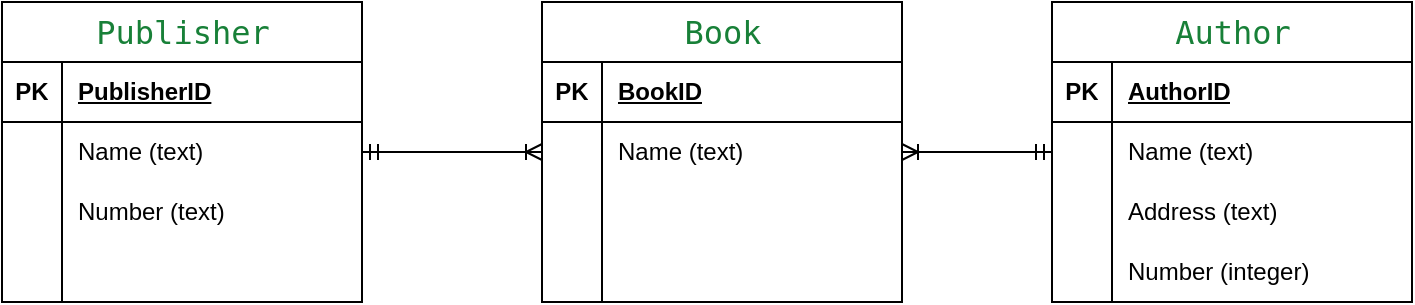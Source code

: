 <mxfile version="27.1.4">
  <diagram id="R2lEEEUBdFMjLlhIrx00" name="Page-1">
    <mxGraphModel dx="1224" dy="476" grid="1" gridSize="10" guides="1" tooltips="1" connect="1" arrows="1" fold="1" page="1" pageScale="1" pageWidth="850" pageHeight="1100" math="0" shadow="0" extFonts="Permanent Marker^https://fonts.googleapis.com/css?family=Permanent+Marker">
      <root>
        <mxCell id="0" />
        <mxCell id="1" parent="0" />
        <mxCell id="M1kNpe_kF7MxjRggCn7a-63" value="&lt;span style=&quot;color: rgb(24, 128, 56); font-family: &amp;quot;Roboto Mono&amp;quot;, monospace; font-size: 16px; font-weight: 400; text-align: left; white-space: pre-wrap; background-color: rgb(255, 255, 255);&quot;&gt;Book&lt;/span&gt;" style="shape=table;startSize=30;container=1;collapsible=1;childLayout=tableLayout;fixedRows=1;rowLines=0;fontStyle=1;align=center;resizeLast=1;html=1;" parent="1" vertex="1">
          <mxGeometry x="170" y="240" width="180" height="150" as="geometry" />
        </mxCell>
        <mxCell id="M1kNpe_kF7MxjRggCn7a-64" value="" style="shape=tableRow;horizontal=0;startSize=0;swimlaneHead=0;swimlaneBody=0;fillColor=none;collapsible=0;dropTarget=0;points=[[0,0.5],[1,0.5]];portConstraint=eastwest;top=0;left=0;right=0;bottom=1;" parent="M1kNpe_kF7MxjRggCn7a-63" vertex="1">
          <mxGeometry y="30" width="180" height="30" as="geometry" />
        </mxCell>
        <mxCell id="M1kNpe_kF7MxjRggCn7a-65" value="PK" style="shape=partialRectangle;connectable=0;fillColor=none;top=0;left=0;bottom=0;right=0;fontStyle=1;overflow=hidden;whiteSpace=wrap;html=1;" parent="M1kNpe_kF7MxjRggCn7a-64" vertex="1">
          <mxGeometry width="30" height="30" as="geometry">
            <mxRectangle width="30" height="30" as="alternateBounds" />
          </mxGeometry>
        </mxCell>
        <mxCell id="M1kNpe_kF7MxjRggCn7a-66" value="BookID" style="shape=partialRectangle;connectable=0;fillColor=none;top=0;left=0;bottom=0;right=0;align=left;spacingLeft=6;fontStyle=5;overflow=hidden;whiteSpace=wrap;html=1;" parent="M1kNpe_kF7MxjRggCn7a-64" vertex="1">
          <mxGeometry x="30" width="150" height="30" as="geometry">
            <mxRectangle width="150" height="30" as="alternateBounds" />
          </mxGeometry>
        </mxCell>
        <mxCell id="M1kNpe_kF7MxjRggCn7a-67" value="" style="shape=tableRow;horizontal=0;startSize=0;swimlaneHead=0;swimlaneBody=0;fillColor=none;collapsible=0;dropTarget=0;points=[[0,0.5],[1,0.5]];portConstraint=eastwest;top=0;left=0;right=0;bottom=0;" parent="M1kNpe_kF7MxjRggCn7a-63" vertex="1">
          <mxGeometry y="60" width="180" height="30" as="geometry" />
        </mxCell>
        <mxCell id="M1kNpe_kF7MxjRggCn7a-68" value="" style="shape=partialRectangle;connectable=0;fillColor=none;top=0;left=0;bottom=0;right=0;editable=1;overflow=hidden;whiteSpace=wrap;html=1;" parent="M1kNpe_kF7MxjRggCn7a-67" vertex="1">
          <mxGeometry width="30" height="30" as="geometry">
            <mxRectangle width="30" height="30" as="alternateBounds" />
          </mxGeometry>
        </mxCell>
        <mxCell id="M1kNpe_kF7MxjRggCn7a-69" value="Name (text)" style="shape=partialRectangle;connectable=0;fillColor=none;top=0;left=0;bottom=0;right=0;align=left;spacingLeft=6;overflow=hidden;whiteSpace=wrap;html=1;" parent="M1kNpe_kF7MxjRggCn7a-67" vertex="1">
          <mxGeometry x="30" width="150" height="30" as="geometry">
            <mxRectangle width="150" height="30" as="alternateBounds" />
          </mxGeometry>
        </mxCell>
        <mxCell id="M1kNpe_kF7MxjRggCn7a-70" value="" style="shape=tableRow;horizontal=0;startSize=0;swimlaneHead=0;swimlaneBody=0;fillColor=none;collapsible=0;dropTarget=0;points=[[0,0.5],[1,0.5]];portConstraint=eastwest;top=0;left=0;right=0;bottom=0;" parent="M1kNpe_kF7MxjRggCn7a-63" vertex="1">
          <mxGeometry y="90" width="180" height="30" as="geometry" />
        </mxCell>
        <mxCell id="M1kNpe_kF7MxjRggCn7a-71" value="" style="shape=partialRectangle;connectable=0;fillColor=none;top=0;left=0;bottom=0;right=0;editable=1;overflow=hidden;whiteSpace=wrap;html=1;" parent="M1kNpe_kF7MxjRggCn7a-70" vertex="1">
          <mxGeometry width="30" height="30" as="geometry">
            <mxRectangle width="30" height="30" as="alternateBounds" />
          </mxGeometry>
        </mxCell>
        <mxCell id="M1kNpe_kF7MxjRggCn7a-72" value="" style="shape=partialRectangle;connectable=0;fillColor=none;top=0;left=0;bottom=0;right=0;align=left;spacingLeft=6;overflow=hidden;whiteSpace=wrap;html=1;" parent="M1kNpe_kF7MxjRggCn7a-70" vertex="1">
          <mxGeometry x="30" width="150" height="30" as="geometry">
            <mxRectangle width="150" height="30" as="alternateBounds" />
          </mxGeometry>
        </mxCell>
        <mxCell id="M1kNpe_kF7MxjRggCn7a-73" value="" style="shape=tableRow;horizontal=0;startSize=0;swimlaneHead=0;swimlaneBody=0;fillColor=none;collapsible=0;dropTarget=0;points=[[0,0.5],[1,0.5]];portConstraint=eastwest;top=0;left=0;right=0;bottom=0;" parent="M1kNpe_kF7MxjRggCn7a-63" vertex="1">
          <mxGeometry y="120" width="180" height="30" as="geometry" />
        </mxCell>
        <mxCell id="M1kNpe_kF7MxjRggCn7a-74" value="" style="shape=partialRectangle;connectable=0;fillColor=none;top=0;left=0;bottom=0;right=0;editable=1;overflow=hidden;whiteSpace=wrap;html=1;" parent="M1kNpe_kF7MxjRggCn7a-73" vertex="1">
          <mxGeometry width="30" height="30" as="geometry">
            <mxRectangle width="30" height="30" as="alternateBounds" />
          </mxGeometry>
        </mxCell>
        <mxCell id="M1kNpe_kF7MxjRggCn7a-75" value="" style="shape=partialRectangle;connectable=0;fillColor=none;top=0;left=0;bottom=0;right=0;align=left;spacingLeft=6;overflow=hidden;whiteSpace=wrap;html=1;" parent="M1kNpe_kF7MxjRggCn7a-73" vertex="1">
          <mxGeometry x="30" width="150" height="30" as="geometry">
            <mxRectangle width="150" height="30" as="alternateBounds" />
          </mxGeometry>
        </mxCell>
        <mxCell id="M1kNpe_kF7MxjRggCn7a-76" value="&lt;span style=&quot;color: rgb(24, 128, 56); font-family: &amp;quot;Roboto Mono&amp;quot;, monospace; font-size: 16px; font-weight: 400; text-align: left; white-space: pre-wrap; background-color: rgb(255, 255, 255);&quot;&gt;Author&lt;/span&gt;" style="shape=table;startSize=30;container=1;collapsible=1;childLayout=tableLayout;fixedRows=1;rowLines=0;fontStyle=1;align=center;resizeLast=1;html=1;" parent="1" vertex="1">
          <mxGeometry x="425" y="240" width="180" height="150" as="geometry" />
        </mxCell>
        <mxCell id="M1kNpe_kF7MxjRggCn7a-77" value="" style="shape=tableRow;horizontal=0;startSize=0;swimlaneHead=0;swimlaneBody=0;fillColor=none;collapsible=0;dropTarget=0;points=[[0,0.5],[1,0.5]];portConstraint=eastwest;top=0;left=0;right=0;bottom=1;" parent="M1kNpe_kF7MxjRggCn7a-76" vertex="1">
          <mxGeometry y="30" width="180" height="30" as="geometry" />
        </mxCell>
        <mxCell id="M1kNpe_kF7MxjRggCn7a-78" value="PK" style="shape=partialRectangle;connectable=0;fillColor=none;top=0;left=0;bottom=0;right=0;fontStyle=1;overflow=hidden;whiteSpace=wrap;html=1;" parent="M1kNpe_kF7MxjRggCn7a-77" vertex="1">
          <mxGeometry width="30" height="30" as="geometry">
            <mxRectangle width="30" height="30" as="alternateBounds" />
          </mxGeometry>
        </mxCell>
        <mxCell id="M1kNpe_kF7MxjRggCn7a-79" value="AuthorID" style="shape=partialRectangle;connectable=0;fillColor=none;top=0;left=0;bottom=0;right=0;align=left;spacingLeft=6;fontStyle=5;overflow=hidden;whiteSpace=wrap;html=1;" parent="M1kNpe_kF7MxjRggCn7a-77" vertex="1">
          <mxGeometry x="30" width="150" height="30" as="geometry">
            <mxRectangle width="150" height="30" as="alternateBounds" />
          </mxGeometry>
        </mxCell>
        <mxCell id="M1kNpe_kF7MxjRggCn7a-80" value="" style="shape=tableRow;horizontal=0;startSize=0;swimlaneHead=0;swimlaneBody=0;fillColor=none;collapsible=0;dropTarget=0;points=[[0,0.5],[1,0.5]];portConstraint=eastwest;top=0;left=0;right=0;bottom=0;" parent="M1kNpe_kF7MxjRggCn7a-76" vertex="1">
          <mxGeometry y="60" width="180" height="30" as="geometry" />
        </mxCell>
        <mxCell id="M1kNpe_kF7MxjRggCn7a-81" value="" style="shape=partialRectangle;connectable=0;fillColor=none;top=0;left=0;bottom=0;right=0;editable=1;overflow=hidden;whiteSpace=wrap;html=1;" parent="M1kNpe_kF7MxjRggCn7a-80" vertex="1">
          <mxGeometry width="30" height="30" as="geometry">
            <mxRectangle width="30" height="30" as="alternateBounds" />
          </mxGeometry>
        </mxCell>
        <mxCell id="M1kNpe_kF7MxjRggCn7a-82" value="Name (text)" style="shape=partialRectangle;connectable=0;fillColor=none;top=0;left=0;bottom=0;right=0;align=left;spacingLeft=6;overflow=hidden;whiteSpace=wrap;html=1;" parent="M1kNpe_kF7MxjRggCn7a-80" vertex="1">
          <mxGeometry x="30" width="150" height="30" as="geometry">
            <mxRectangle width="150" height="30" as="alternateBounds" />
          </mxGeometry>
        </mxCell>
        <mxCell id="M1kNpe_kF7MxjRggCn7a-83" value="" style="shape=tableRow;horizontal=0;startSize=0;swimlaneHead=0;swimlaneBody=0;fillColor=none;collapsible=0;dropTarget=0;points=[[0,0.5],[1,0.5]];portConstraint=eastwest;top=0;left=0;right=0;bottom=0;" parent="M1kNpe_kF7MxjRggCn7a-76" vertex="1">
          <mxGeometry y="90" width="180" height="30" as="geometry" />
        </mxCell>
        <mxCell id="M1kNpe_kF7MxjRggCn7a-84" value="" style="shape=partialRectangle;connectable=0;fillColor=none;top=0;left=0;bottom=0;right=0;editable=1;overflow=hidden;whiteSpace=wrap;html=1;" parent="M1kNpe_kF7MxjRggCn7a-83" vertex="1">
          <mxGeometry width="30" height="30" as="geometry">
            <mxRectangle width="30" height="30" as="alternateBounds" />
          </mxGeometry>
        </mxCell>
        <mxCell id="M1kNpe_kF7MxjRggCn7a-85" value="Address (text)" style="shape=partialRectangle;connectable=0;fillColor=none;top=0;left=0;bottom=0;right=0;align=left;spacingLeft=6;overflow=hidden;whiteSpace=wrap;html=1;" parent="M1kNpe_kF7MxjRggCn7a-83" vertex="1">
          <mxGeometry x="30" width="150" height="30" as="geometry">
            <mxRectangle width="150" height="30" as="alternateBounds" />
          </mxGeometry>
        </mxCell>
        <mxCell id="M1kNpe_kF7MxjRggCn7a-86" value="" style="shape=tableRow;horizontal=0;startSize=0;swimlaneHead=0;swimlaneBody=0;fillColor=none;collapsible=0;dropTarget=0;points=[[0,0.5],[1,0.5]];portConstraint=eastwest;top=0;left=0;right=0;bottom=0;" parent="M1kNpe_kF7MxjRggCn7a-76" vertex="1">
          <mxGeometry y="120" width="180" height="30" as="geometry" />
        </mxCell>
        <mxCell id="M1kNpe_kF7MxjRggCn7a-87" value="" style="shape=partialRectangle;connectable=0;fillColor=none;top=0;left=0;bottom=0;right=0;editable=1;overflow=hidden;whiteSpace=wrap;html=1;" parent="M1kNpe_kF7MxjRggCn7a-86" vertex="1">
          <mxGeometry width="30" height="30" as="geometry">
            <mxRectangle width="30" height="30" as="alternateBounds" />
          </mxGeometry>
        </mxCell>
        <mxCell id="M1kNpe_kF7MxjRggCn7a-88" value="Number (integer)" style="shape=partialRectangle;connectable=0;fillColor=none;top=0;left=0;bottom=0;right=0;align=left;spacingLeft=6;overflow=hidden;whiteSpace=wrap;html=1;" parent="M1kNpe_kF7MxjRggCn7a-86" vertex="1">
          <mxGeometry x="30" width="150" height="30" as="geometry">
            <mxRectangle width="150" height="30" as="alternateBounds" />
          </mxGeometry>
        </mxCell>
        <mxCell id="M1kNpe_kF7MxjRggCn7a-104" style="edgeStyle=orthogonalEdgeStyle;rounded=0;orthogonalLoop=1;jettySize=auto;html=1;entryX=0;entryY=0.5;entryDx=0;entryDy=0;endArrow=ERoneToMany;endFill=0;startArrow=ERmandOne;startFill=0;" parent="1" source="M1kNpe_kF7MxjRggCn7a-89" target="M1kNpe_kF7MxjRggCn7a-67" edge="1">
          <mxGeometry relative="1" as="geometry" />
        </mxCell>
        <mxCell id="M1kNpe_kF7MxjRggCn7a-89" value="&lt;span style=&quot;color: rgb(24, 128, 56); font-family: &amp;quot;Roboto Mono&amp;quot;, monospace; font-size: 16px; font-weight: 400; text-align: left; white-space: pre-wrap; background-color: rgb(255, 255, 255);&quot;&gt;Publisher&lt;/span&gt;" style="shape=table;startSize=30;container=1;collapsible=1;childLayout=tableLayout;fixedRows=1;rowLines=0;fontStyle=1;align=center;resizeLast=1;html=1;" parent="1" vertex="1">
          <mxGeometry x="-100" y="240" width="180" height="150" as="geometry" />
        </mxCell>
        <mxCell id="M1kNpe_kF7MxjRggCn7a-90" value="" style="shape=tableRow;horizontal=0;startSize=0;swimlaneHead=0;swimlaneBody=0;fillColor=none;collapsible=0;dropTarget=0;points=[[0,0.5],[1,0.5]];portConstraint=eastwest;top=0;left=0;right=0;bottom=1;" parent="M1kNpe_kF7MxjRggCn7a-89" vertex="1">
          <mxGeometry y="30" width="180" height="30" as="geometry" />
        </mxCell>
        <mxCell id="M1kNpe_kF7MxjRggCn7a-91" value="PK" style="shape=partialRectangle;connectable=0;fillColor=none;top=0;left=0;bottom=0;right=0;fontStyle=1;overflow=hidden;whiteSpace=wrap;html=1;" parent="M1kNpe_kF7MxjRggCn7a-90" vertex="1">
          <mxGeometry width="30" height="30" as="geometry">
            <mxRectangle width="30" height="30" as="alternateBounds" />
          </mxGeometry>
        </mxCell>
        <mxCell id="M1kNpe_kF7MxjRggCn7a-92" value="PublisherID" style="shape=partialRectangle;connectable=0;fillColor=none;top=0;left=0;bottom=0;right=0;align=left;spacingLeft=6;fontStyle=5;overflow=hidden;whiteSpace=wrap;html=1;" parent="M1kNpe_kF7MxjRggCn7a-90" vertex="1">
          <mxGeometry x="30" width="150" height="30" as="geometry">
            <mxRectangle width="150" height="30" as="alternateBounds" />
          </mxGeometry>
        </mxCell>
        <mxCell id="M1kNpe_kF7MxjRggCn7a-93" value="" style="shape=tableRow;horizontal=0;startSize=0;swimlaneHead=0;swimlaneBody=0;fillColor=none;collapsible=0;dropTarget=0;points=[[0,0.5],[1,0.5]];portConstraint=eastwest;top=0;left=0;right=0;bottom=0;" parent="M1kNpe_kF7MxjRggCn7a-89" vertex="1">
          <mxGeometry y="60" width="180" height="30" as="geometry" />
        </mxCell>
        <mxCell id="M1kNpe_kF7MxjRggCn7a-94" value="" style="shape=partialRectangle;connectable=0;fillColor=none;top=0;left=0;bottom=0;right=0;editable=1;overflow=hidden;whiteSpace=wrap;html=1;" parent="M1kNpe_kF7MxjRggCn7a-93" vertex="1">
          <mxGeometry width="30" height="30" as="geometry">
            <mxRectangle width="30" height="30" as="alternateBounds" />
          </mxGeometry>
        </mxCell>
        <mxCell id="M1kNpe_kF7MxjRggCn7a-95" value="Name (text)" style="shape=partialRectangle;connectable=0;fillColor=none;top=0;left=0;bottom=0;right=0;align=left;spacingLeft=6;overflow=hidden;whiteSpace=wrap;html=1;" parent="M1kNpe_kF7MxjRggCn7a-93" vertex="1">
          <mxGeometry x="30" width="150" height="30" as="geometry">
            <mxRectangle width="150" height="30" as="alternateBounds" />
          </mxGeometry>
        </mxCell>
        <mxCell id="M1kNpe_kF7MxjRggCn7a-96" value="" style="shape=tableRow;horizontal=0;startSize=0;swimlaneHead=0;swimlaneBody=0;fillColor=none;collapsible=0;dropTarget=0;points=[[0,0.5],[1,0.5]];portConstraint=eastwest;top=0;left=0;right=0;bottom=0;" parent="M1kNpe_kF7MxjRggCn7a-89" vertex="1">
          <mxGeometry y="90" width="180" height="30" as="geometry" />
        </mxCell>
        <mxCell id="M1kNpe_kF7MxjRggCn7a-97" value="" style="shape=partialRectangle;connectable=0;fillColor=none;top=0;left=0;bottom=0;right=0;editable=1;overflow=hidden;whiteSpace=wrap;html=1;" parent="M1kNpe_kF7MxjRggCn7a-96" vertex="1">
          <mxGeometry width="30" height="30" as="geometry">
            <mxRectangle width="30" height="30" as="alternateBounds" />
          </mxGeometry>
        </mxCell>
        <mxCell id="M1kNpe_kF7MxjRggCn7a-98" value="Number (text)" style="shape=partialRectangle;connectable=0;fillColor=none;top=0;left=0;bottom=0;right=0;align=left;spacingLeft=6;overflow=hidden;whiteSpace=wrap;html=1;" parent="M1kNpe_kF7MxjRggCn7a-96" vertex="1">
          <mxGeometry x="30" width="150" height="30" as="geometry">
            <mxRectangle width="150" height="30" as="alternateBounds" />
          </mxGeometry>
        </mxCell>
        <mxCell id="M1kNpe_kF7MxjRggCn7a-99" value="" style="shape=tableRow;horizontal=0;startSize=0;swimlaneHead=0;swimlaneBody=0;fillColor=none;collapsible=0;dropTarget=0;points=[[0,0.5],[1,0.5]];portConstraint=eastwest;top=0;left=0;right=0;bottom=0;" parent="M1kNpe_kF7MxjRggCn7a-89" vertex="1">
          <mxGeometry y="120" width="180" height="30" as="geometry" />
        </mxCell>
        <mxCell id="M1kNpe_kF7MxjRggCn7a-100" value="" style="shape=partialRectangle;connectable=0;fillColor=none;top=0;left=0;bottom=0;right=0;editable=1;overflow=hidden;whiteSpace=wrap;html=1;" parent="M1kNpe_kF7MxjRggCn7a-99" vertex="1">
          <mxGeometry width="30" height="30" as="geometry">
            <mxRectangle width="30" height="30" as="alternateBounds" />
          </mxGeometry>
        </mxCell>
        <mxCell id="M1kNpe_kF7MxjRggCn7a-101" value="" style="shape=partialRectangle;connectable=0;fillColor=none;top=0;left=0;bottom=0;right=0;align=left;spacingLeft=6;overflow=hidden;whiteSpace=wrap;html=1;" parent="M1kNpe_kF7MxjRggCn7a-99" vertex="1">
          <mxGeometry x="30" width="150" height="30" as="geometry">
            <mxRectangle width="150" height="30" as="alternateBounds" />
          </mxGeometry>
        </mxCell>
        <mxCell id="M1kNpe_kF7MxjRggCn7a-103" style="edgeStyle=orthogonalEdgeStyle;rounded=0;orthogonalLoop=1;jettySize=auto;html=1;entryX=0;entryY=0.5;entryDx=0;entryDy=0;endArrow=ERmandOne;endFill=0;startArrow=ERoneToMany;startFill=0;" parent="1" source="M1kNpe_kF7MxjRggCn7a-67" target="M1kNpe_kF7MxjRggCn7a-80" edge="1">
          <mxGeometry relative="1" as="geometry" />
        </mxCell>
      </root>
    </mxGraphModel>
  </diagram>
</mxfile>
